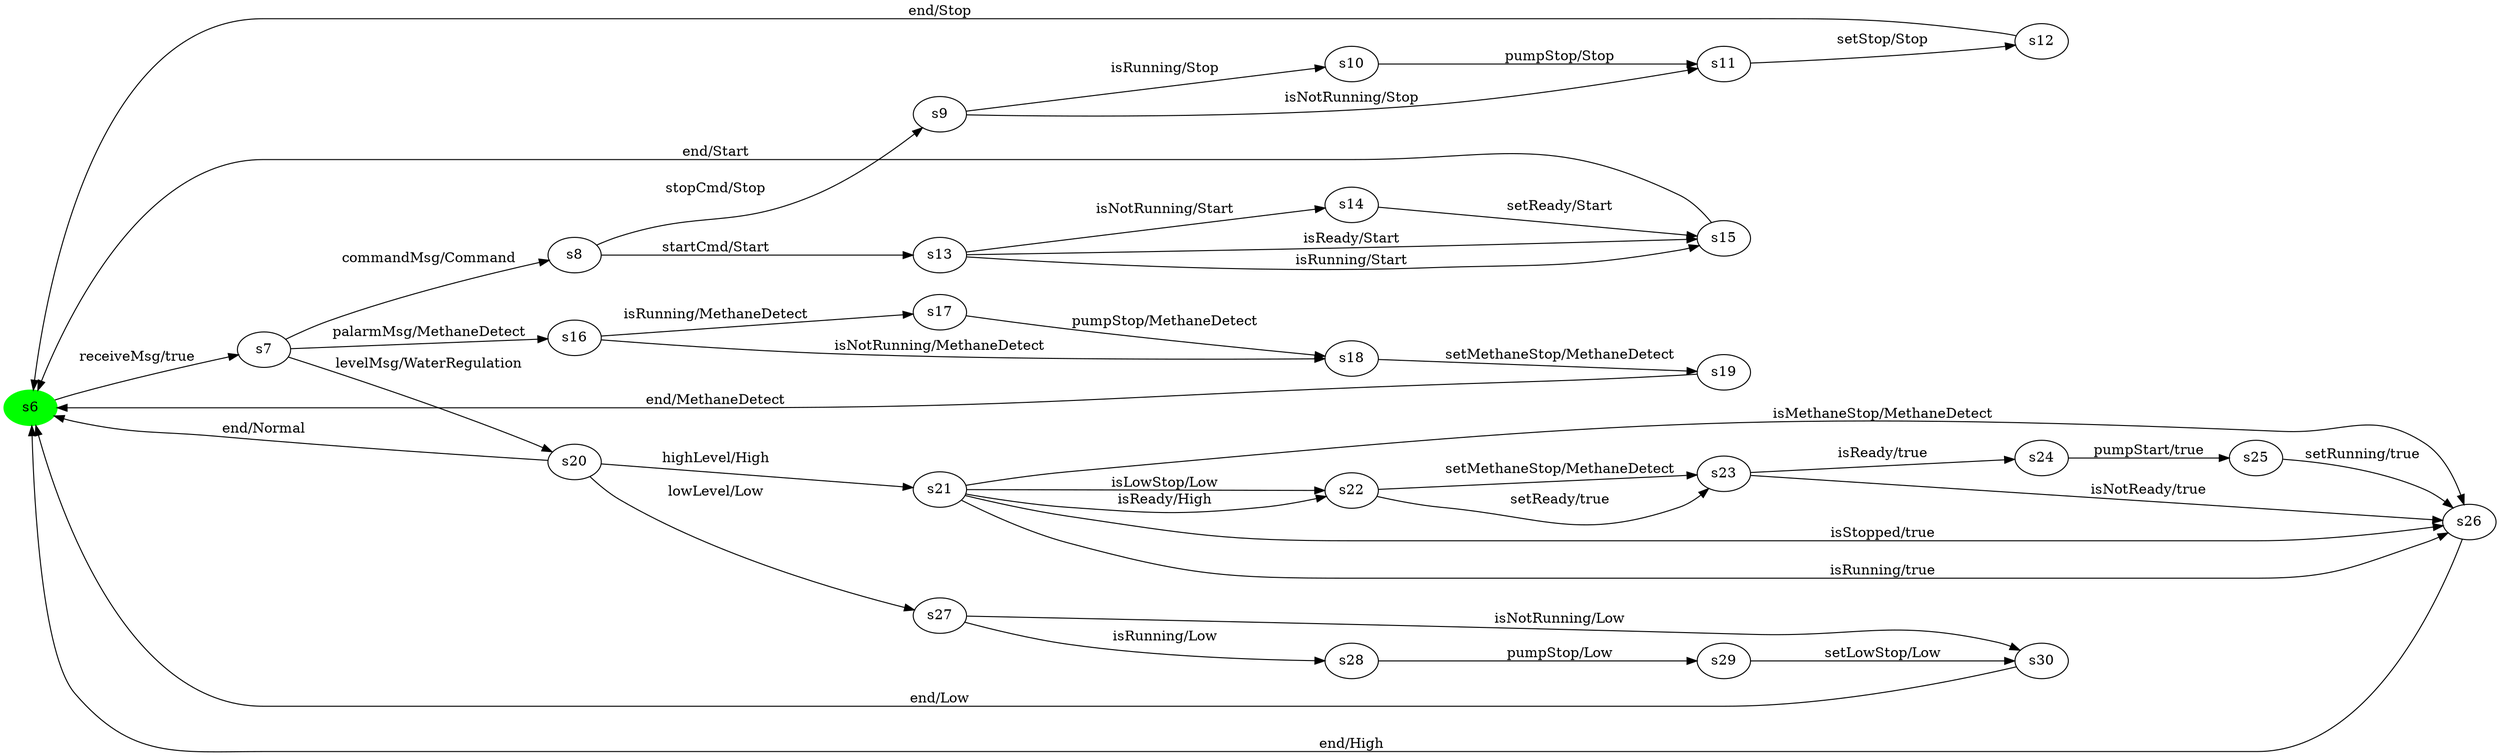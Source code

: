 digraph G {
rankdir=LR;
state0[ label = "s6", style=filled, color=green ];
state1 [ label = "s30" ];
state1 -> state0 [ label=" end/Low " ];
state2 [ label = "s11" ];
state2 -> state3 [ label=" setStop/Stop " ];
state4 [ label = "s10" ];
state4 -> state2 [ label=" pumpStop/Stop " ];
state5 [ label = "s13" ];
state5 -> state6 [ label=" isNotRunning/Start " ];
state5 -> state7 [ label=" isReady/Start " ];
state5 -> state7 [ label=" isRunning/Start " ];
state3 [ label = "s12" ];
state3 -> state0 [ label=" end/Stop " ];
state7 [ label = "s15" ];
state7 -> state0 [ label=" end/Start " ];
state6 [ label = "s14" ];
state6 -> state7 [ label=" setReady/Start " ];
state8 [ label = "s17" ];
state8 -> state9 [ label=" pumpStop/MethaneDetect " ];
state10 [ label = "s16" ];
state10 -> state8 [ label=" isRunning/MethaneDetect " ];
state10 -> state9 [ label=" isNotRunning/MethaneDetect " ];
state11 [ label = "s19" ];
state11 -> state0 [ label=" end/MethaneDetect " ];
state9 [ label = "s18" ];
state9 -> state11 [ label=" setMethaneStop/MethaneDetect " ];
state0 -> state12 [ label=" receiveMsg/true " ];
state12 [ label = "s7" ];
state12 -> state13 [ label=" commandMsg/Command " ];
state12 -> state10 [ label=" palarmMsg/MethaneDetect " ];
state12 -> state14 [ label=" levelMsg/WaterRegulation " ];
state13 [ label = "s8" ];
state13 -> state15 [ label=" stopCmd/Stop " ];
state13 -> state5 [ label=" startCmd/Start " ];
state15 [ label = "s9" ];
state15 -> state4 [ label=" isRunning/Stop " ];
state15 -> state2 [ label=" isNotRunning/Stop " ];
state14 [ label = "s20" ];
state14 -> state0 [ label=" end/Normal " ];
state14 -> state16 [ label=" highLevel/High " ];
state14 -> state17 [ label=" lowLevel/Low " ];
state18 [ label = "s22" ];
state18 -> state19 [ label=" setReady/true " ];
state18 -> state19 [ label=" setMethaneStop/MethaneDetect " ];
state16 [ label = "s21" ];
state16 -> state18 [ label=" isReady/High " ];
state16 -> state18 [ label=" isLowStop/Low " ];
state16 -> state20 [ label=" isMethaneStop/MethaneDetect " ];
state16 -> state20 [ label=" isStopped/true " ];
state16 -> state20 [ label=" isRunning/true " ];
state21 [ label = "s24" ];
state21 -> state22 [ label=" pumpStart/true " ];
state19 [ label = "s23" ];
state19 -> state21 [ label=" isReady/true " ];
state19 -> state20 [ label=" isNotReady/true " ];
state20 [ label = "s26" ];
state20 -> state0 [ label=" end/High " ];
state22 [ label = "s25" ];
state22 -> state20 [ label=" setRunning/true " ];
state23 [ label = "s28" ];
state23 -> state24 [ label=" pumpStop/Low " ];
state17 [ label = "s27" ];
state17 -> state23 [ label=" isRunning/Low " ];
state17 -> state1 [ label=" isNotRunning/Low " ];
state24 [ label = "s29" ];
state24 -> state1 [ label=" setLowStop/Low " ];
}
